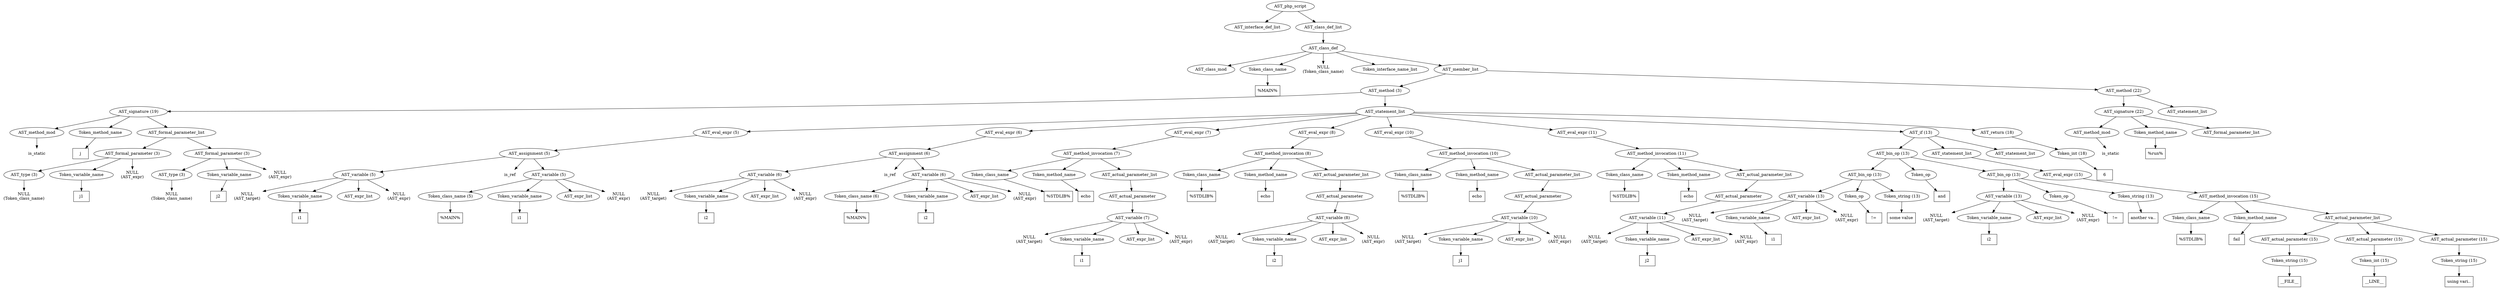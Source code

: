 /*
 * AST in dot format generated by phc -- the PHP compiler
 */

digraph AST {
node_0 [label="AST_php_script"];
node_1 [label="AST_interface_def_list"];
node_2 [label="AST_class_def_list"];
node_3 [label="AST_class_def"];
node_4 [label="AST_class_mod"];
node_5 [label="Token_class_name"];
node_6 [label="%MAIN%", shape=box]
node_5 -> node_6;
node_7 [label="NULL\n(Token_class_name)", shape=plaintext]
node_8 [label="Token_interface_name_list"];
node_9 [label="AST_member_list"];
node_10 [label="AST_method (3)"];
node_11 [label="AST_signature (19)"];
node_12 [label="AST_method_mod"];
node_13 [label="is_static", shape=plaintext]
node_12 -> node_13;
node_14 [label="Token_method_name"];
node_15 [label="j", shape=box]
node_14 -> node_15;
node_16 [label="AST_formal_parameter_list"];
node_17 [label="AST_formal_parameter (3)"];
node_18 [label="AST_type (3)"];
node_19 [label="NULL\n(Token_class_name)", shape=plaintext]
node_18 -> node_19;
node_20 [label="Token_variable_name"];
node_21 [label="j1", shape=box]
node_20 -> node_21;
node_22 [label="NULL\n(AST_expr)", shape=plaintext]
node_17 -> node_22;
node_17 -> node_20;
node_17 -> node_18;
node_23 [label="AST_formal_parameter (3)"];
node_24 [label="AST_type (3)"];
node_25 [label="NULL\n(Token_class_name)", shape=plaintext]
node_24 -> node_25;
node_26 [label="Token_variable_name"];
node_27 [label="j2", shape=box]
node_26 -> node_27;
node_28 [label="NULL\n(AST_expr)", shape=plaintext]
node_23 -> node_28;
node_23 -> node_26;
node_23 -> node_24;
node_16 -> node_23;
node_16 -> node_17;
node_11 -> node_16;
node_11 -> node_14;
node_11 -> node_12;
node_29 [label="AST_statement_list"];
node_30 [label="AST_eval_expr (5)"];
node_31 [label="AST_assignment (5)"];
node_32 [label="AST_variable (5)"];
node_33 [label="NULL\n(AST_target)", shape=plaintext]
node_34 [label="Token_variable_name"];
node_35 [label="i1", shape=box]
node_34 -> node_35;
node_36 [label="AST_expr_list"];
node_37 [label="NULL\n(AST_expr)", shape=plaintext]
node_32 -> node_37;
node_32 -> node_36;
node_32 -> node_34;
node_32 -> node_33;
node_38 [label="is_ref", shape=plaintext]
node_39 [label="AST_variable (5)"];
node_40 [label="Token_class_name (5)"];
node_41 [label="%MAIN%", shape=box]
node_40 -> node_41;
node_42 [label="Token_variable_name"];
node_43 [label="i1", shape=box]
node_42 -> node_43;
node_44 [label="AST_expr_list"];
node_45 [label="NULL\n(AST_expr)", shape=plaintext]
node_39 -> node_45;
node_39 -> node_44;
node_39 -> node_42;
node_39 -> node_40;
node_31 -> node_39;
node_31 -> node_38;
node_31 -> node_32;
node_30 -> node_31;
node_46 [label="AST_eval_expr (6)"];
node_47 [label="AST_assignment (6)"];
node_48 [label="AST_variable (6)"];
node_49 [label="NULL\n(AST_target)", shape=plaintext]
node_50 [label="Token_variable_name"];
node_51 [label="i2", shape=box]
node_50 -> node_51;
node_52 [label="AST_expr_list"];
node_53 [label="NULL\n(AST_expr)", shape=plaintext]
node_48 -> node_53;
node_48 -> node_52;
node_48 -> node_50;
node_48 -> node_49;
node_54 [label="is_ref", shape=plaintext]
node_55 [label="AST_variable (6)"];
node_56 [label="Token_class_name (6)"];
node_57 [label="%MAIN%", shape=box]
node_56 -> node_57;
node_58 [label="Token_variable_name"];
node_59 [label="i2", shape=box]
node_58 -> node_59;
node_60 [label="AST_expr_list"];
node_61 [label="NULL\n(AST_expr)", shape=plaintext]
node_55 -> node_61;
node_55 -> node_60;
node_55 -> node_58;
node_55 -> node_56;
node_47 -> node_55;
node_47 -> node_54;
node_47 -> node_48;
node_46 -> node_47;
node_62 [label="AST_eval_expr (7)"];
node_63 [label="AST_method_invocation (7)"];
node_64 [label="Token_class_name"];
node_65 [label="%STDLIB%", shape=box]
node_64 -> node_65;
node_66 [label="Token_method_name"];
node_67 [label="echo", shape=box]
node_66 -> node_67;
node_68 [label="AST_actual_parameter_list"];
node_69 [label="AST_actual_parameter"];
node_70 [label="AST_variable (7)"];
node_71 [label="NULL\n(AST_target)", shape=plaintext]
node_72 [label="Token_variable_name"];
node_73 [label="i1", shape=box]
node_72 -> node_73;
node_74 [label="AST_expr_list"];
node_75 [label="NULL\n(AST_expr)", shape=plaintext]
node_70 -> node_75;
node_70 -> node_74;
node_70 -> node_72;
node_70 -> node_71;
node_69 -> node_70;
node_68 -> node_69;
node_63 -> node_68;
node_63 -> node_66;
node_63 -> node_64;
node_62 -> node_63;
node_76 [label="AST_eval_expr (8)"];
node_77 [label="AST_method_invocation (8)"];
node_78 [label="Token_class_name"];
node_79 [label="%STDLIB%", shape=box]
node_78 -> node_79;
node_80 [label="Token_method_name"];
node_81 [label="echo", shape=box]
node_80 -> node_81;
node_82 [label="AST_actual_parameter_list"];
node_83 [label="AST_actual_parameter"];
node_84 [label="AST_variable (8)"];
node_85 [label="NULL\n(AST_target)", shape=plaintext]
node_86 [label="Token_variable_name"];
node_87 [label="i2", shape=box]
node_86 -> node_87;
node_88 [label="AST_expr_list"];
node_89 [label="NULL\n(AST_expr)", shape=plaintext]
node_84 -> node_89;
node_84 -> node_88;
node_84 -> node_86;
node_84 -> node_85;
node_83 -> node_84;
node_82 -> node_83;
node_77 -> node_82;
node_77 -> node_80;
node_77 -> node_78;
node_76 -> node_77;
node_90 [label="AST_eval_expr (10)"];
node_91 [label="AST_method_invocation (10)"];
node_92 [label="Token_class_name"];
node_93 [label="%STDLIB%", shape=box]
node_92 -> node_93;
node_94 [label="Token_method_name"];
node_95 [label="echo", shape=box]
node_94 -> node_95;
node_96 [label="AST_actual_parameter_list"];
node_97 [label="AST_actual_parameter"];
node_98 [label="AST_variable (10)"];
node_99 [label="NULL\n(AST_target)", shape=plaintext]
node_100 [label="Token_variable_name"];
node_101 [label="j1", shape=box]
node_100 -> node_101;
node_102 [label="AST_expr_list"];
node_103 [label="NULL\n(AST_expr)", shape=plaintext]
node_98 -> node_103;
node_98 -> node_102;
node_98 -> node_100;
node_98 -> node_99;
node_97 -> node_98;
node_96 -> node_97;
node_91 -> node_96;
node_91 -> node_94;
node_91 -> node_92;
node_90 -> node_91;
node_104 [label="AST_eval_expr (11)"];
node_105 [label="AST_method_invocation (11)"];
node_106 [label="Token_class_name"];
node_107 [label="%STDLIB%", shape=box]
node_106 -> node_107;
node_108 [label="Token_method_name"];
node_109 [label="echo", shape=box]
node_108 -> node_109;
node_110 [label="AST_actual_parameter_list"];
node_111 [label="AST_actual_parameter"];
node_112 [label="AST_variable (11)"];
node_113 [label="NULL\n(AST_target)", shape=plaintext]
node_114 [label="Token_variable_name"];
node_115 [label="j2", shape=box]
node_114 -> node_115;
node_116 [label="AST_expr_list"];
node_117 [label="NULL\n(AST_expr)", shape=plaintext]
node_112 -> node_117;
node_112 -> node_116;
node_112 -> node_114;
node_112 -> node_113;
node_111 -> node_112;
node_110 -> node_111;
node_105 -> node_110;
node_105 -> node_108;
node_105 -> node_106;
node_104 -> node_105;
node_118 [label="AST_if (13)"];
node_119 [label="AST_bin_op (13)"];
node_120 [label="AST_bin_op (13)"];
node_121 [label="AST_variable (13)"];
node_122 [label="NULL\n(AST_target)", shape=plaintext]
node_123 [label="Token_variable_name"];
node_124 [label="i1", shape=box]
node_123 -> node_124;
node_125 [label="AST_expr_list"];
node_126 [label="NULL\n(AST_expr)", shape=plaintext]
node_121 -> node_126;
node_121 -> node_125;
node_121 -> node_123;
node_121 -> node_122;
node_127 [label="Token_op"];
node_128 [label="!=", shape=box]
node_127 -> node_128;
node_129 [label="Token_string (13)"];
node_130 [label="some value", shape=box]
node_129 -> node_130;
node_120 -> node_129;
node_120 -> node_127;
node_120 -> node_121;
node_131 [label="Token_op"];
node_132 [label="and", shape=box]
node_131 -> node_132;
node_133 [label="AST_bin_op (13)"];
node_134 [label="AST_variable (13)"];
node_135 [label="NULL\n(AST_target)", shape=plaintext]
node_136 [label="Token_variable_name"];
node_137 [label="i2", shape=box]
node_136 -> node_137;
node_138 [label="AST_expr_list"];
node_139 [label="NULL\n(AST_expr)", shape=plaintext]
node_134 -> node_139;
node_134 -> node_138;
node_134 -> node_136;
node_134 -> node_135;
node_140 [label="Token_op"];
node_141 [label="!=", shape=box]
node_140 -> node_141;
node_142 [label="Token_string (13)"];
node_143 [label="another va..", shape=box]
node_142 -> node_143;
node_133 -> node_142;
node_133 -> node_140;
node_133 -> node_134;
node_119 -> node_133;
node_119 -> node_131;
node_119 -> node_120;
node_144 [label="AST_statement_list"];
node_145 [label="AST_eval_expr (15)"];
node_146 [label="AST_method_invocation (15)"];
node_147 [label="Token_class_name"];
node_148 [label="%STDLIB%", shape=box]
node_147 -> node_148;
node_149 [label="Token_method_name"];
node_150 [label="fail", shape=box]
node_149 -> node_150;
node_151 [label="AST_actual_parameter_list"];
node_152 [label="AST_actual_parameter (15)"];
node_153 [label="Token_string (15)"];
node_154 [label="__FILE__", shape=box]
node_153 -> node_154;
node_152 -> node_153;
node_155 [label="AST_actual_parameter (15)"];
node_156 [label="Token_int (15)"];
node_157 [label="__LINE__", shape=box]
node_156 -> node_157;
node_155 -> node_156;
node_158 [label="AST_actual_parameter (15)"];
node_159 [label="Token_string (15)"];
node_160 [label="using vari..", shape=box]
node_159 -> node_160;
node_158 -> node_159;
node_151 -> node_158;
node_151 -> node_155;
node_151 -> node_152;
node_146 -> node_151;
node_146 -> node_149;
node_146 -> node_147;
node_145 -> node_146;
node_144 -> node_145;
node_161 [label="AST_statement_list"];
node_118 -> node_161;
node_118 -> node_144;
node_118 -> node_119;
node_162 [label="AST_return (18)"];
node_163 [label="Token_int (18)"];
node_164 [label="6", shape=box]
node_163 -> node_164;
node_162 -> node_163;
node_29 -> node_162;
node_29 -> node_118;
node_29 -> node_104;
node_29 -> node_90;
node_29 -> node_76;
node_29 -> node_62;
node_29 -> node_46;
node_29 -> node_30;
node_10 -> node_29;
node_10 -> node_11;
node_165 [label="AST_method (22)"];
node_166 [label="AST_signature (22)"];
node_167 [label="AST_method_mod"];
node_168 [label="is_static", shape=plaintext]
node_167 -> node_168;
node_169 [label="Token_method_name"];
node_170 [label="%run%", shape=box]
node_169 -> node_170;
node_171 [label="AST_formal_parameter_list"];
node_166 -> node_171;
node_166 -> node_169;
node_166 -> node_167;
node_172 [label="AST_statement_list"];
node_165 -> node_172;
node_165 -> node_166;
node_9 -> node_165;
node_9 -> node_10;
node_3 -> node_9;
node_3 -> node_8;
node_3 -> node_7;
node_3 -> node_5;
node_3 -> node_4;
node_2 -> node_3;
node_0 -> node_2;
node_0 -> node_1;
}
